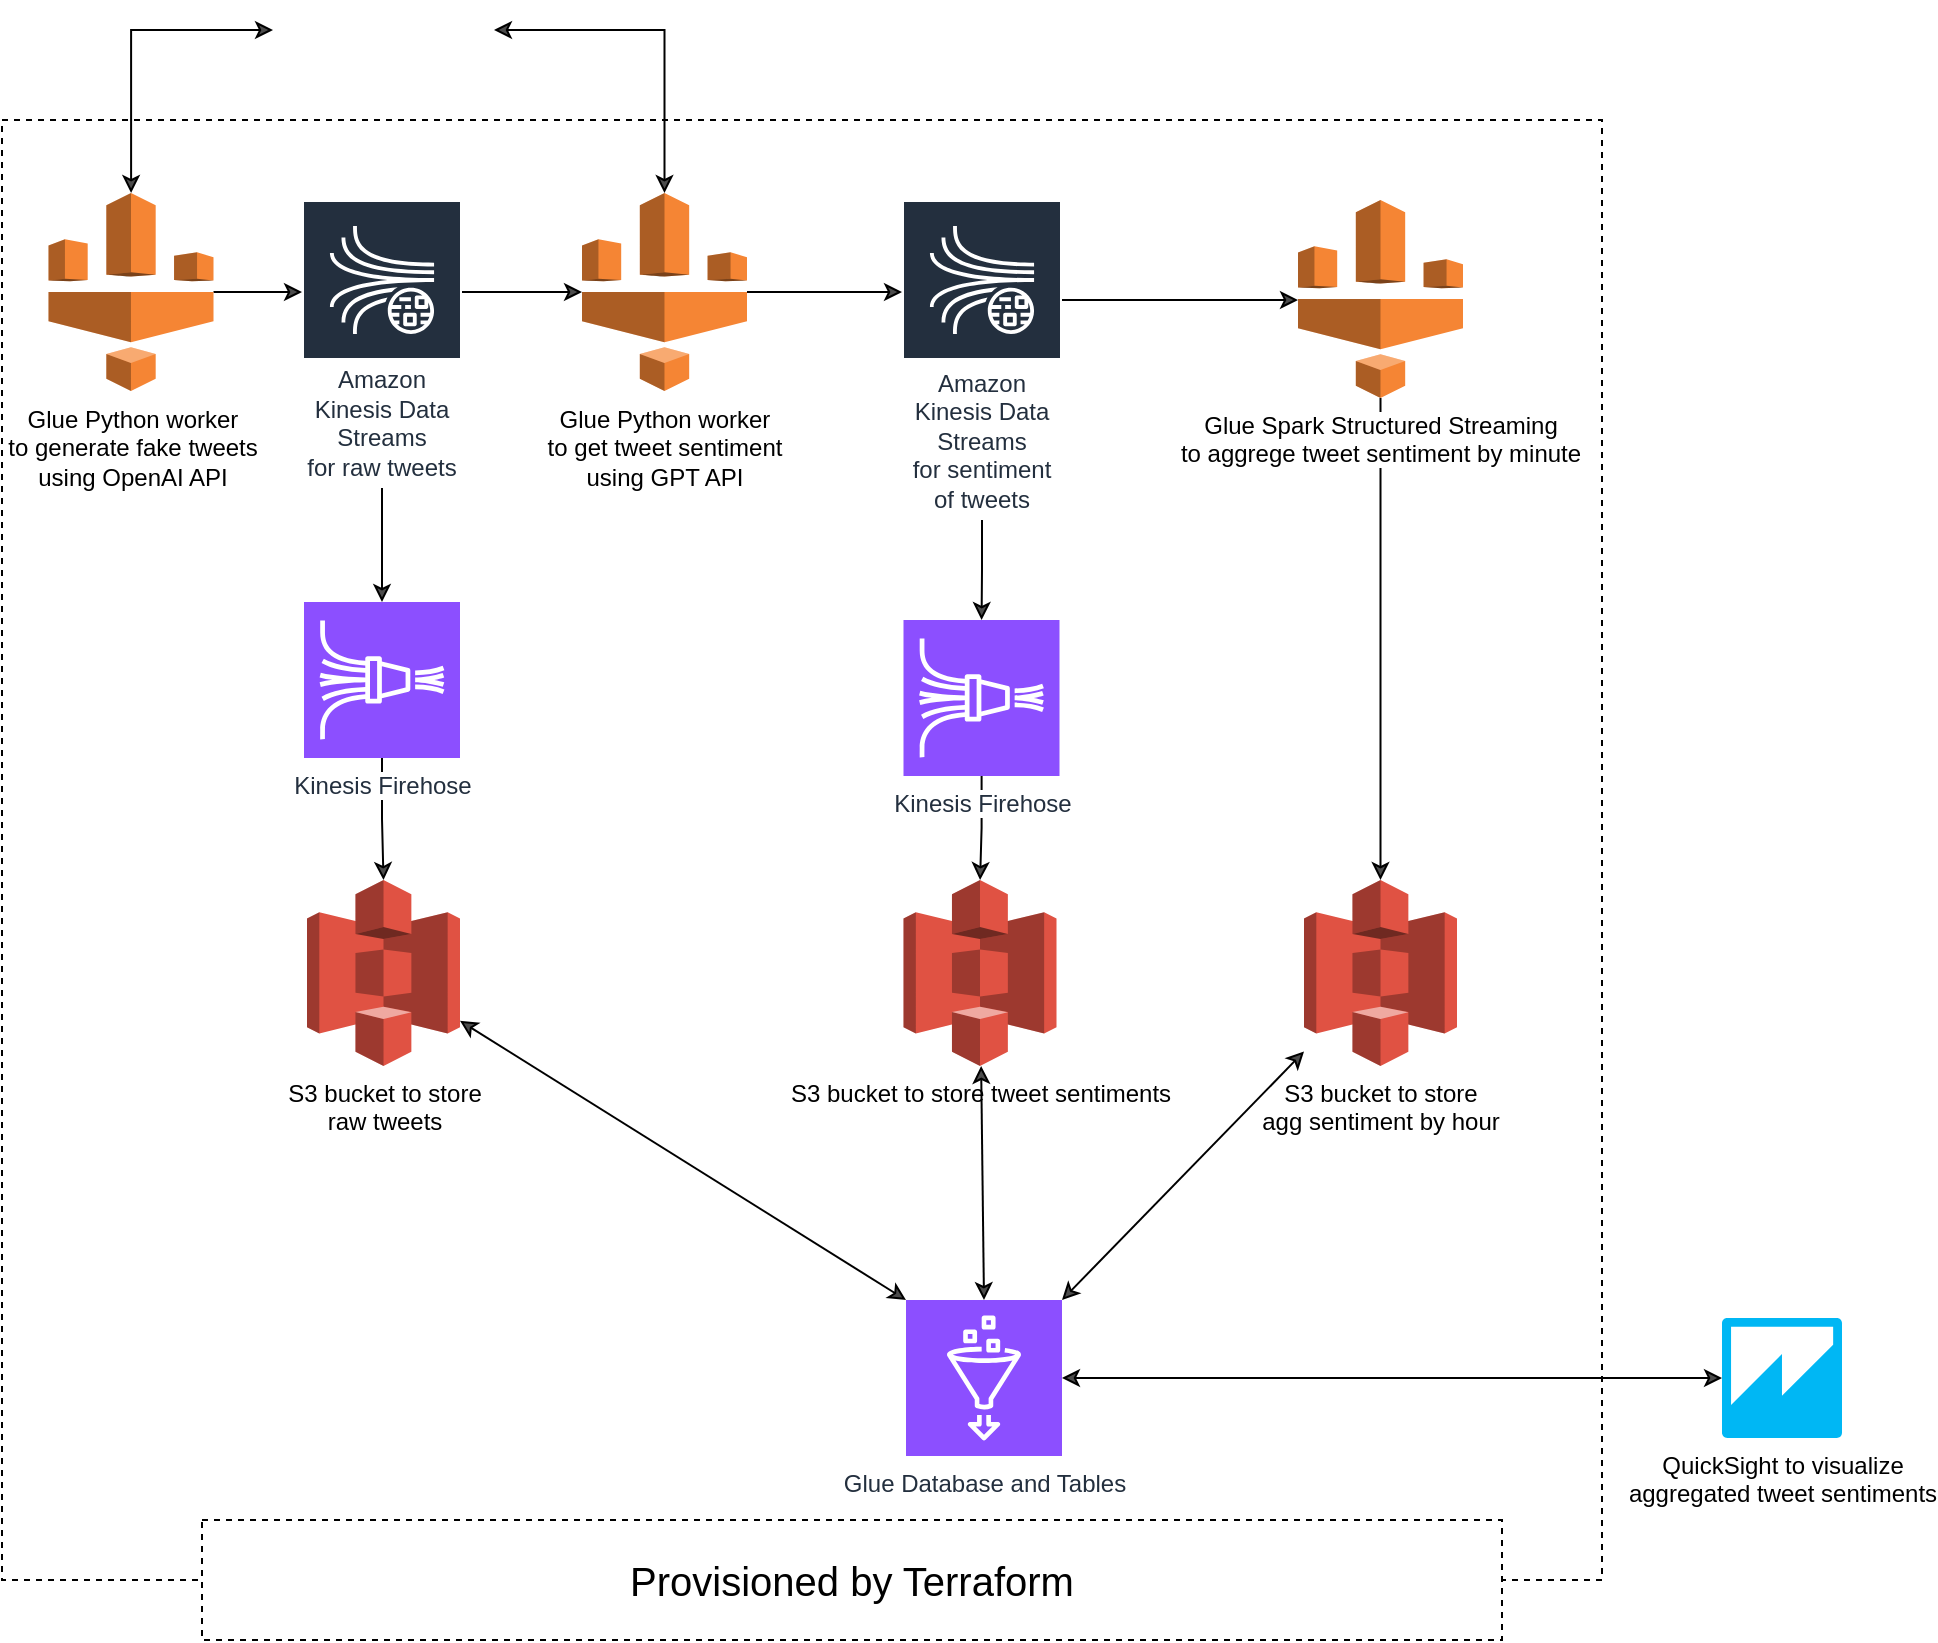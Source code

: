 <mxfile version="26.0.11" pages="2">
  <diagram name="Diagram" id="S0EqPQkRr32vJrhZlNwu">
    <mxGraphModel dx="1270" dy="1157" grid="1" gridSize="10" guides="1" tooltips="1" connect="1" arrows="1" fold="1" page="1" pageScale="1" pageWidth="850" pageHeight="1100" math="0" shadow="0">
      <root>
        <mxCell id="0" />
        <mxCell id="1" parent="0" />
        <mxCell id="eur-24LX7KFhaMvavt1v-21" value="" style="rounded=0;whiteSpace=wrap;html=1;dashed=1;fillColor=none;" parent="1" vertex="1">
          <mxGeometry x="120" y="270" width="800" height="730" as="geometry" />
        </mxCell>
        <mxCell id="eur-24LX7KFhaMvavt1v-5" style="rounded=0;orthogonalLoop=1;jettySize=auto;html=1;edgeStyle=orthogonalEdgeStyle;fillOpacity=70;" parent="1" source="eur-24LX7KFhaMvavt1v-23" target="eur-24LX7KFhaMvavt1v-4" edge="1">
          <mxGeometry relative="1" as="geometry">
            <mxPoint x="219" y="356" as="sourcePoint" />
            <Array as="points">
              <mxPoint x="260" y="356" />
              <mxPoint x="260" y="356" />
            </Array>
          </mxGeometry>
        </mxCell>
        <mxCell id="eur-24LX7KFhaMvavt1v-3" style="edgeStyle=orthogonalEdgeStyle;rounded=0;orthogonalLoop=1;jettySize=auto;html=1;startArrow=classic;startFill=1;fillOpacity=70;" parent="1" source="sJ9Il_0hgiisMey0WvD_-21" target="eur-24LX7KFhaMvavt1v-23" edge="1">
          <mxGeometry relative="1" as="geometry">
            <mxPoint x="184.5" y="320" as="targetPoint" />
            <mxPoint x="184.505" y="215" as="sourcePoint" />
          </mxGeometry>
        </mxCell>
        <mxCell id="eur-24LX7KFhaMvavt1v-9" style="edgeStyle=orthogonalEdgeStyle;rounded=0;orthogonalLoop=1;jettySize=auto;html=1;fillOpacity=70;" parent="1" source="eur-24LX7KFhaMvavt1v-4" target="eur-24LX7KFhaMvavt1v-8" edge="1">
          <mxGeometry relative="1" as="geometry">
            <Array as="points">
              <mxPoint x="370" y="356" />
              <mxPoint x="370" y="356" />
            </Array>
          </mxGeometry>
        </mxCell>
        <mxCell id="sJ9Il_0hgiisMey0WvD_-7" style="edgeStyle=orthogonalEdgeStyle;rounded=0;orthogonalLoop=1;jettySize=auto;html=1;fillOpacity=70;" edge="1" parent="1" source="eur-24LX7KFhaMvavt1v-4" target="sJ9Il_0hgiisMey0WvD_-1">
          <mxGeometry relative="1" as="geometry" />
        </mxCell>
        <mxCell id="eur-24LX7KFhaMvavt1v-4" value="&lt;span style=&quot;font-weight: normal; font-size: 12px;&quot;&gt;Amazon Kinesis Data Streams&lt;br&gt;for raw tweets&lt;/span&gt;" style="sketch=0;outlineConnect=0;fontColor=#232F3E;gradientColor=none;strokeColor=#ffffff;fillColor=#232F3E;dashed=0;verticalLabelPosition=middle;verticalAlign=bottom;align=center;html=1;whiteSpace=wrap;fontSize=10;fontStyle=1;spacing=3;shape=mxgraph.aws4.productIcon;prIcon=mxgraph.aws4.kinesis_data_streams;" parent="1" vertex="1">
          <mxGeometry x="270" y="310" width="80" height="144" as="geometry" />
        </mxCell>
        <mxCell id="eur-24LX7KFhaMvavt1v-13" style="edgeStyle=orthogonalEdgeStyle;rounded=0;orthogonalLoop=1;jettySize=auto;html=1;fillOpacity=70;" parent="1" source="eur-24LX7KFhaMvavt1v-8" target="eur-24LX7KFhaMvavt1v-12" edge="1">
          <mxGeometry relative="1" as="geometry">
            <Array as="points">
              <mxPoint x="550" y="356" />
              <mxPoint x="550" y="356" />
            </Array>
          </mxGeometry>
        </mxCell>
        <mxCell id="eur-24LX7KFhaMvavt1v-8" value="Glue Python worker&lt;br&gt;to get tweet sentiment &lt;br&gt;using GPT API" style="outlineConnect=0;dashed=0;verticalLabelPosition=bottom;verticalAlign=top;align=center;html=1;shape=mxgraph.aws3.glue;fillColor=#F58534;gradientColor=none;" parent="1" vertex="1">
          <mxGeometry x="410" y="306.5" width="82.5" height="99" as="geometry" />
        </mxCell>
        <mxCell id="eur-24LX7KFhaMvavt1v-11" style="edgeStyle=orthogonalEdgeStyle;rounded=0;orthogonalLoop=1;jettySize=auto;html=1;startArrow=classic;startFill=1;fillOpacity=70;" parent="1" source="sJ9Il_0hgiisMey0WvD_-21" target="eur-24LX7KFhaMvavt1v-8" edge="1">
          <mxGeometry relative="1" as="geometry">
            <mxPoint x="451.286" y="230" as="sourcePoint" />
          </mxGeometry>
        </mxCell>
        <mxCell id="sJ9Il_0hgiisMey0WvD_-9" style="edgeStyle=orthogonalEdgeStyle;rounded=0;orthogonalLoop=1;jettySize=auto;html=1;fillOpacity=70;" edge="1" parent="1" source="eur-24LX7KFhaMvavt1v-12" target="sJ9Il_0hgiisMey0WvD_-5">
          <mxGeometry relative="1" as="geometry" />
        </mxCell>
        <mxCell id="sJ9Il_0hgiisMey0WvD_-12" style="edgeStyle=orthogonalEdgeStyle;rounded=0;orthogonalLoop=1;jettySize=auto;html=1;fillOpacity=70;" edge="1" parent="1" source="eur-24LX7KFhaMvavt1v-12" target="eur-24LX7KFhaMvavt1v-14">
          <mxGeometry relative="1" as="geometry">
            <Array as="points">
              <mxPoint x="680" y="360" />
              <mxPoint x="680" y="360" />
            </Array>
          </mxGeometry>
        </mxCell>
        <mxCell id="eur-24LX7KFhaMvavt1v-12" value="&lt;font style=&quot;font-size: 12px; font-weight: normal;&quot;&gt;Amazon Kinesis Data Streams&lt;br&gt;for sentiment of tweets&lt;/font&gt;" style="sketch=0;outlineConnect=0;fontColor=#232F3E;gradientColor=none;strokeColor=#ffffff;fillColor=#232F3E;dashed=0;verticalLabelPosition=middle;verticalAlign=bottom;align=center;html=1;whiteSpace=wrap;fontSize=10;fontStyle=1;spacing=3;shape=mxgraph.aws4.productIcon;prIcon=mxgraph.aws4.kinesis_data_streams;" parent="1" vertex="1">
          <mxGeometry x="570" y="310" width="80" height="160" as="geometry" />
        </mxCell>
        <mxCell id="eur-24LX7KFhaMvavt1v-18" style="edgeStyle=orthogonalEdgeStyle;rounded=0;orthogonalLoop=1;jettySize=auto;html=1;fillOpacity=70;" parent="1" source="eur-24LX7KFhaMvavt1v-14" target="eur-24LX7KFhaMvavt1v-17" edge="1">
          <mxGeometry relative="1" as="geometry" />
        </mxCell>
        <mxCell id="eur-24LX7KFhaMvavt1v-14" value="&lt;span style=&quot;background-color: light-dark(#ffffff, var(--ge-dark-color, #121212));&quot;&gt;Glue Spark Structured Streaming&lt;br&gt;to aggrege tweet sentiment by minute&lt;/span&gt;" style="outlineConnect=0;dashed=0;verticalLabelPosition=bottom;verticalAlign=top;align=center;html=1;shape=mxgraph.aws3.glue;fillColor=#F58534;gradientColor=none;" parent="1" vertex="1">
          <mxGeometry x="768" y="310" width="82.5" height="99" as="geometry" />
        </mxCell>
        <mxCell id="eur-24LX7KFhaMvavt1v-17" value="S3 bucket to store &lt;br&gt;agg sentiment by hour" style="outlineConnect=0;dashed=0;verticalLabelPosition=bottom;verticalAlign=top;align=center;html=1;shape=mxgraph.aws3.s3;fillColor=#E05243;gradientColor=none;" parent="1" vertex="1">
          <mxGeometry x="771" y="650" width="76.5" height="93" as="geometry" />
        </mxCell>
        <mxCell id="eur-24LX7KFhaMvavt1v-22" value="&lt;font style=&quot;font-size: 20px;&quot;&gt;Provisioned by Terraform&lt;/font&gt;" style="text;html=1;align=center;verticalAlign=middle;whiteSpace=wrap;rounded=0;fillColor=default;strokeColor=default;dashed=1;" parent="1" vertex="1">
          <mxGeometry x="220" y="970" width="650" height="60" as="geometry" />
        </mxCell>
        <mxCell id="eur-24LX7KFhaMvavt1v-23" value="Glue Python worker&lt;br&gt;to generate fake tweets&lt;br&gt;using OpenAI API" style="outlineConnect=0;dashed=0;verticalLabelPosition=bottom;verticalAlign=top;align=center;html=1;shape=mxgraph.aws3.glue;fillColor=#F58534;gradientColor=none;" parent="1" vertex="1">
          <mxGeometry x="143.25" y="306.5" width="82.5" height="99" as="geometry" />
        </mxCell>
        <mxCell id="sJ9Il_0hgiisMey0WvD_-8" style="edgeStyle=orthogonalEdgeStyle;rounded=0;orthogonalLoop=1;jettySize=auto;html=1;fillOpacity=70;" edge="1" parent="1" source="sJ9Il_0hgiisMey0WvD_-1" target="sJ9Il_0hgiisMey0WvD_-2">
          <mxGeometry relative="1" as="geometry" />
        </mxCell>
        <mxCell id="sJ9Il_0hgiisMey0WvD_-1" value="&lt;span style=&quot;background-color: light-dark(#ffffff, var(--ge-dark-color, #121212));&quot;&gt;Kinesis Firehose&lt;/span&gt;" style="sketch=0;points=[[0,0,0],[0.25,0,0],[0.5,0,0],[0.75,0,0],[1,0,0],[0,1,0],[0.25,1,0],[0.5,1,0],[0.75,1,0],[1,1,0],[0,0.25,0],[0,0.5,0],[0,0.75,0],[1,0.25,0],[1,0.5,0],[1,0.75,0]];outlineConnect=0;fontColor=#232F3E;fillColor=#8C4FFF;strokeColor=#ffffff;dashed=0;verticalLabelPosition=bottom;verticalAlign=top;align=center;html=1;fontSize=12;fontStyle=0;aspect=fixed;shape=mxgraph.aws4.resourceIcon;resIcon=mxgraph.aws4.kinesis_data_firehose;" vertex="1" parent="1">
          <mxGeometry x="271" y="511" width="78" height="78" as="geometry" />
        </mxCell>
        <mxCell id="sJ9Il_0hgiisMey0WvD_-17" style="rounded=0;orthogonalLoop=1;jettySize=auto;html=1;startArrow=classic;startFill=1;entryX=0;entryY=0;entryDx=0;entryDy=0;entryPerimeter=0;fillOpacity=70;" edge="1" parent="1" source="sJ9Il_0hgiisMey0WvD_-2" target="sJ9Il_0hgiisMey0WvD_-16">
          <mxGeometry relative="1" as="geometry" />
        </mxCell>
        <mxCell id="sJ9Il_0hgiisMey0WvD_-2" value="S3 bucket to store &lt;br&gt;raw tweets" style="outlineConnect=0;dashed=0;verticalLabelPosition=bottom;verticalAlign=top;align=center;html=1;shape=mxgraph.aws3.s3;fillColor=#E05243;gradientColor=none;" vertex="1" parent="1">
          <mxGeometry x="272.5" y="650" width="76.5" height="93" as="geometry" />
        </mxCell>
        <mxCell id="sJ9Il_0hgiisMey0WvD_-3" value="&lt;span style=&quot;background-color: light-dark(#ffffff, var(--ge-dark-color, #121212));&quot;&gt;S3 bucket to store tweet sentiments&lt;/span&gt;" style="outlineConnect=0;dashed=0;verticalLabelPosition=bottom;verticalAlign=top;align=center;html=1;shape=mxgraph.aws3.s3;fillColor=#E05243;gradientColor=none;" vertex="1" parent="1">
          <mxGeometry x="570.75" y="650" width="76.5" height="93" as="geometry" />
        </mxCell>
        <mxCell id="sJ9Il_0hgiisMey0WvD_-10" style="edgeStyle=orthogonalEdgeStyle;rounded=0;orthogonalLoop=1;jettySize=auto;html=1;fillOpacity=70;" edge="1" parent="1" source="sJ9Il_0hgiisMey0WvD_-5" target="sJ9Il_0hgiisMey0WvD_-3">
          <mxGeometry relative="1" as="geometry" />
        </mxCell>
        <mxCell id="sJ9Il_0hgiisMey0WvD_-5" value="&lt;span style=&quot;background-color: light-dark(#ffffff, var(--ge-dark-color, #121212));&quot;&gt;Kinesis Firehose&lt;/span&gt;" style="sketch=0;points=[[0,0,0],[0.25,0,0],[0.5,0,0],[0.75,0,0],[1,0,0],[0,1,0],[0.25,1,0],[0.5,1,0],[0.75,1,0],[1,1,0],[0,0.25,0],[0,0.5,0],[0,0.75,0],[1,0.25,0],[1,0.5,0],[1,0.75,0]];outlineConnect=0;fontColor=#232F3E;fillColor=#8C4FFF;strokeColor=#ffffff;dashed=0;verticalLabelPosition=bottom;verticalAlign=top;align=center;html=1;fontSize=12;fontStyle=0;aspect=fixed;shape=mxgraph.aws4.resourceIcon;resIcon=mxgraph.aws4.kinesis_data_firehose;" vertex="1" parent="1">
          <mxGeometry x="570.75" y="520" width="78" height="78" as="geometry" />
        </mxCell>
        <mxCell id="sJ9Il_0hgiisMey0WvD_-11" value="QuickSight to visualize &lt;br&gt;aggregated tweet sentiments" style="outlineConnect=0;dashed=0;verticalLabelPosition=bottom;verticalAlign=top;align=center;html=1;shape=mxgraph.aws3.quicksight;fillColor=#00B7F4;gradientColor=none;" vertex="1" parent="1">
          <mxGeometry x="980" y="869" width="60" height="60" as="geometry" />
        </mxCell>
        <mxCell id="sJ9Il_0hgiisMey0WvD_-15" style="edgeStyle=orthogonalEdgeStyle;rounded=0;orthogonalLoop=1;jettySize=auto;html=1;exitX=0.5;exitY=1;exitDx=0;exitDy=0;fillOpacity=70;" edge="1" parent="1">
          <mxGeometry relative="1" as="geometry">
            <mxPoint x="500" y="980.0" as="sourcePoint" />
            <mxPoint x="500" y="980.0" as="targetPoint" />
          </mxGeometry>
        </mxCell>
        <mxCell id="sJ9Il_0hgiisMey0WvD_-20" style="edgeStyle=orthogonalEdgeStyle;rounded=0;orthogonalLoop=1;jettySize=auto;html=1;startArrow=classic;startFill=1;fillOpacity=70;" edge="1" parent="1" source="sJ9Il_0hgiisMey0WvD_-16" target="sJ9Il_0hgiisMey0WvD_-11">
          <mxGeometry relative="1" as="geometry" />
        </mxCell>
        <mxCell id="sJ9Il_0hgiisMey0WvD_-16" value="Glue Database and Tables" style="sketch=0;points=[[0,0,0],[0.25,0,0],[0.5,0,0],[0.75,0,0],[1,0,0],[0,1,0],[0.25,1,0],[0.5,1,0],[0.75,1,0],[1,1,0],[0,0.25,0],[0,0.5,0],[0,0.75,0],[1,0.25,0],[1,0.5,0],[1,0.75,0]];outlineConnect=0;fontColor=#232F3E;fillColor=#8C4FFF;strokeColor=#ffffff;dashed=0;verticalLabelPosition=bottom;verticalAlign=top;align=center;html=1;fontSize=12;fontStyle=0;aspect=fixed;shape=mxgraph.aws4.resourceIcon;resIcon=mxgraph.aws4.glue;" vertex="1" parent="1">
          <mxGeometry x="572" y="860" width="78" height="78" as="geometry" />
        </mxCell>
        <mxCell id="sJ9Il_0hgiisMey0WvD_-18" style="rounded=0;orthogonalLoop=1;jettySize=auto;html=1;startArrow=classic;startFill=1;entryX=0.5;entryY=0;entryDx=0;entryDy=0;entryPerimeter=0;fillOpacity=70;" edge="1" parent="1" source="sJ9Il_0hgiisMey0WvD_-3" target="sJ9Il_0hgiisMey0WvD_-16">
          <mxGeometry relative="1" as="geometry">
            <mxPoint x="359" y="733" as="sourcePoint" />
            <mxPoint x="570" y="882" as="targetPoint" />
          </mxGeometry>
        </mxCell>
        <mxCell id="sJ9Il_0hgiisMey0WvD_-19" style="rounded=0;orthogonalLoop=1;jettySize=auto;html=1;startArrow=classic;startFill=1;entryX=1;entryY=0;entryDx=0;entryDy=0;entryPerimeter=0;fillOpacity=70;" edge="1" parent="1" source="eur-24LX7KFhaMvavt1v-17" target="sJ9Il_0hgiisMey0WvD_-16">
          <mxGeometry relative="1" as="geometry">
            <mxPoint x="617" y="753" as="sourcePoint" />
            <mxPoint x="611" y="870" as="targetPoint" />
          </mxGeometry>
        </mxCell>
        <mxCell id="sJ9Il_0hgiisMey0WvD_-21" value="" style="shape=image;verticalLabelPosition=bottom;labelBackgroundColor=default;verticalAlign=top;aspect=fixed;imageAspect=0;image=https://upload.wikimedia.org/wikipedia/commons/thumb/4/4d/OpenAI_Logo.svg/512px-OpenAI_Logo.svg.png;imageBorder=none;labelPadding=0;" vertex="1" parent="1">
          <mxGeometry x="255.5" y="210" width="110.51" height="30" as="geometry" />
        </mxCell>
      </root>
    </mxGraphModel>
  </diagram>
  <diagram id="jEov1iLJT3sm9b8_ijX3" name="Description">
    <mxGraphModel dx="2266" dy="810" grid="1" gridSize="10" guides="1" tooltips="1" connect="1" arrows="1" fold="1" page="1" pageScale="1" pageWidth="850" pageHeight="1100" math="0" shadow="0">
      <root>
        <mxCell id="0" />
        <mxCell id="1" parent="0" />
      </root>
    </mxGraphModel>
  </diagram>
</mxfile>
